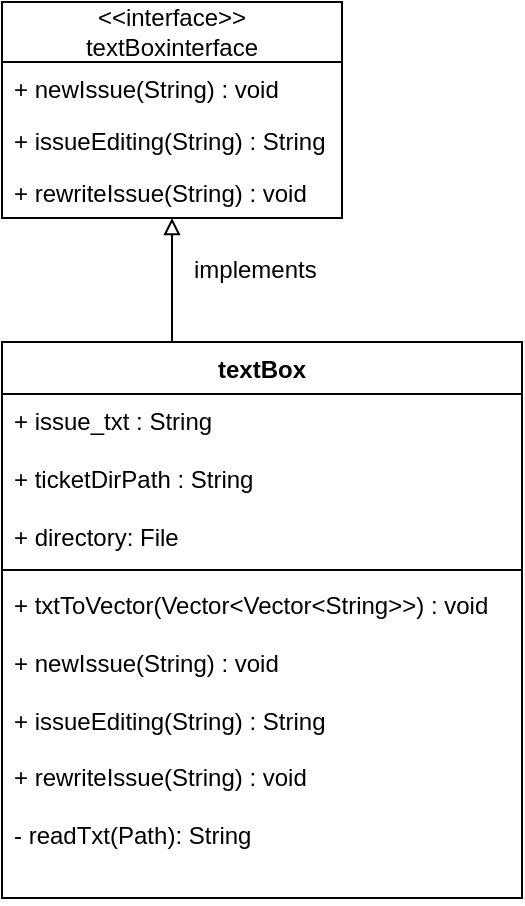 <mxfile version="24.4.8" type="device">
  <diagram name="페이지-1" id="hYbyOHfXpUy2tI1WrXhF">
    <mxGraphModel dx="1434" dy="836" grid="1" gridSize="10" guides="1" tooltips="1" connect="1" arrows="1" fold="1" page="1" pageScale="1" pageWidth="827" pageHeight="1169" math="0" shadow="0">
      <root>
        <mxCell id="0" />
        <mxCell id="1" parent="0" />
        <mxCell id="ahTudF8NTMFu6lrU462i-8" value="textBox" style="swimlane;fontStyle=1;align=center;verticalAlign=top;childLayout=stackLayout;horizontal=1;startSize=26;horizontalStack=0;resizeParent=1;resizeParentMax=0;resizeLast=0;collapsible=1;marginBottom=0;whiteSpace=wrap;html=1;" parent="1" vertex="1">
          <mxGeometry x="40" y="260" width="260" height="278" as="geometry" />
        </mxCell>
        <mxCell id="ahTudF8NTMFu6lrU462i-9" value="+ issue_txt : String&lt;div&gt;&lt;br&gt;&lt;/div&gt;&lt;div&gt;+ ticketDirPath : String&lt;/div&gt;&lt;div&gt;&lt;br&gt;&lt;/div&gt;&lt;div&gt;+ directory: File&lt;/div&gt;" style="text;strokeColor=none;fillColor=none;align=left;verticalAlign=top;spacingLeft=4;spacingRight=4;overflow=hidden;rotatable=0;points=[[0,0.5],[1,0.5]];portConstraint=eastwest;whiteSpace=wrap;html=1;" parent="ahTudF8NTMFu6lrU462i-8" vertex="1">
          <mxGeometry y="26" width="260" height="84" as="geometry" />
        </mxCell>
        <mxCell id="ahTudF8NTMFu6lrU462i-10" value="" style="line;strokeWidth=1;fillColor=none;align=left;verticalAlign=middle;spacingTop=-1;spacingLeft=3;spacingRight=3;rotatable=0;labelPosition=right;points=[];portConstraint=eastwest;strokeColor=inherit;" parent="ahTudF8NTMFu6lrU462i-8" vertex="1">
          <mxGeometry y="110" width="260" height="8" as="geometry" />
        </mxCell>
        <mxCell id="ahTudF8NTMFu6lrU462i-11" value="+ txtToVector(Vector&amp;lt;Vector&amp;lt;String&amp;gt;&amp;gt;) : void&lt;div&gt;&lt;br&gt;&lt;/div&gt;&lt;div&gt;+ newIssue(String) : void&lt;/div&gt;&lt;div&gt;&lt;br&gt;&lt;/div&gt;&lt;div&gt;+ issueEditing(String) : String&lt;/div&gt;&lt;div&gt;&lt;br&gt;&lt;/div&gt;&lt;div&gt;+ rewriteIssue(String) : void&lt;/div&gt;&lt;div&gt;&lt;br&gt;&lt;/div&gt;&lt;div&gt;- readTxt(Path): String&amp;nbsp;&lt;/div&gt;" style="text;strokeColor=none;fillColor=none;align=left;verticalAlign=top;spacingLeft=4;spacingRight=4;overflow=hidden;rotatable=0;points=[[0,0.5],[1,0.5]];portConstraint=eastwest;whiteSpace=wrap;html=1;" parent="ahTudF8NTMFu6lrU462i-8" vertex="1">
          <mxGeometry y="118" width="260" height="160" as="geometry" />
        </mxCell>
        <mxCell id="e16tPV_tY78F8UG4q2W--1" value="&amp;lt;&amp;lt;interface&amp;gt;&amp;gt;&lt;div&gt;textBoxinterface&lt;/div&gt;" style="swimlane;fontStyle=0;childLayout=stackLayout;horizontal=1;startSize=30;fillColor=none;horizontalStack=0;resizeParent=1;resizeParentMax=0;resizeLast=0;collapsible=1;marginBottom=0;whiteSpace=wrap;html=1;" vertex="1" parent="1">
          <mxGeometry x="40" y="90" width="170" height="108" as="geometry" />
        </mxCell>
        <mxCell id="e16tPV_tY78F8UG4q2W--2" value="+ newIssue(String) : void" style="text;strokeColor=none;fillColor=none;align=left;verticalAlign=top;spacingLeft=4;spacingRight=4;overflow=hidden;rotatable=0;points=[[0,0.5],[1,0.5]];portConstraint=eastwest;whiteSpace=wrap;html=1;" vertex="1" parent="e16tPV_tY78F8UG4q2W--1">
          <mxGeometry y="30" width="170" height="26" as="geometry" />
        </mxCell>
        <mxCell id="e16tPV_tY78F8UG4q2W--3" value="+ issueEditing(String) : String" style="text;strokeColor=none;fillColor=none;align=left;verticalAlign=top;spacingLeft=4;spacingRight=4;overflow=hidden;rotatable=0;points=[[0,0.5],[1,0.5]];portConstraint=eastwest;whiteSpace=wrap;html=1;" vertex="1" parent="e16tPV_tY78F8UG4q2W--1">
          <mxGeometry y="56" width="170" height="26" as="geometry" />
        </mxCell>
        <mxCell id="e16tPV_tY78F8UG4q2W--4" value="+ rewriteIssue(String) : void" style="text;strokeColor=none;fillColor=none;align=left;verticalAlign=top;spacingLeft=4;spacingRight=4;overflow=hidden;rotatable=0;points=[[0,0.5],[1,0.5]];portConstraint=eastwest;whiteSpace=wrap;html=1;" vertex="1" parent="e16tPV_tY78F8UG4q2W--1">
          <mxGeometry y="82" width="170" height="26" as="geometry" />
        </mxCell>
        <mxCell id="e16tPV_tY78F8UG4q2W--5" value="" style="endArrow=block;html=1;strokeWidth=1;rounded=0;exitX=0.5;exitY=0;exitDx=0;exitDy=0;endFill=0;startArrow=none;startFill=0;endSize=6;startSize=10;" edge="1" parent="1" target="e16tPV_tY78F8UG4q2W--4">
          <mxGeometry width="50" height="50" relative="1" as="geometry">
            <mxPoint x="125" y="260" as="sourcePoint" />
            <mxPoint x="35" y="400" as="targetPoint" />
          </mxGeometry>
        </mxCell>
        <mxCell id="e16tPV_tY78F8UG4q2W--6" value="implements" style="text;strokeColor=none;fillColor=none;align=left;verticalAlign=top;spacingLeft=4;spacingRight=4;overflow=hidden;rotatable=0;points=[[0,0.5],[1,0.5]];portConstraint=eastwest;whiteSpace=wrap;html=1;" vertex="1" parent="1">
          <mxGeometry x="130" y="210" width="100" height="26" as="geometry" />
        </mxCell>
      </root>
    </mxGraphModel>
  </diagram>
</mxfile>
